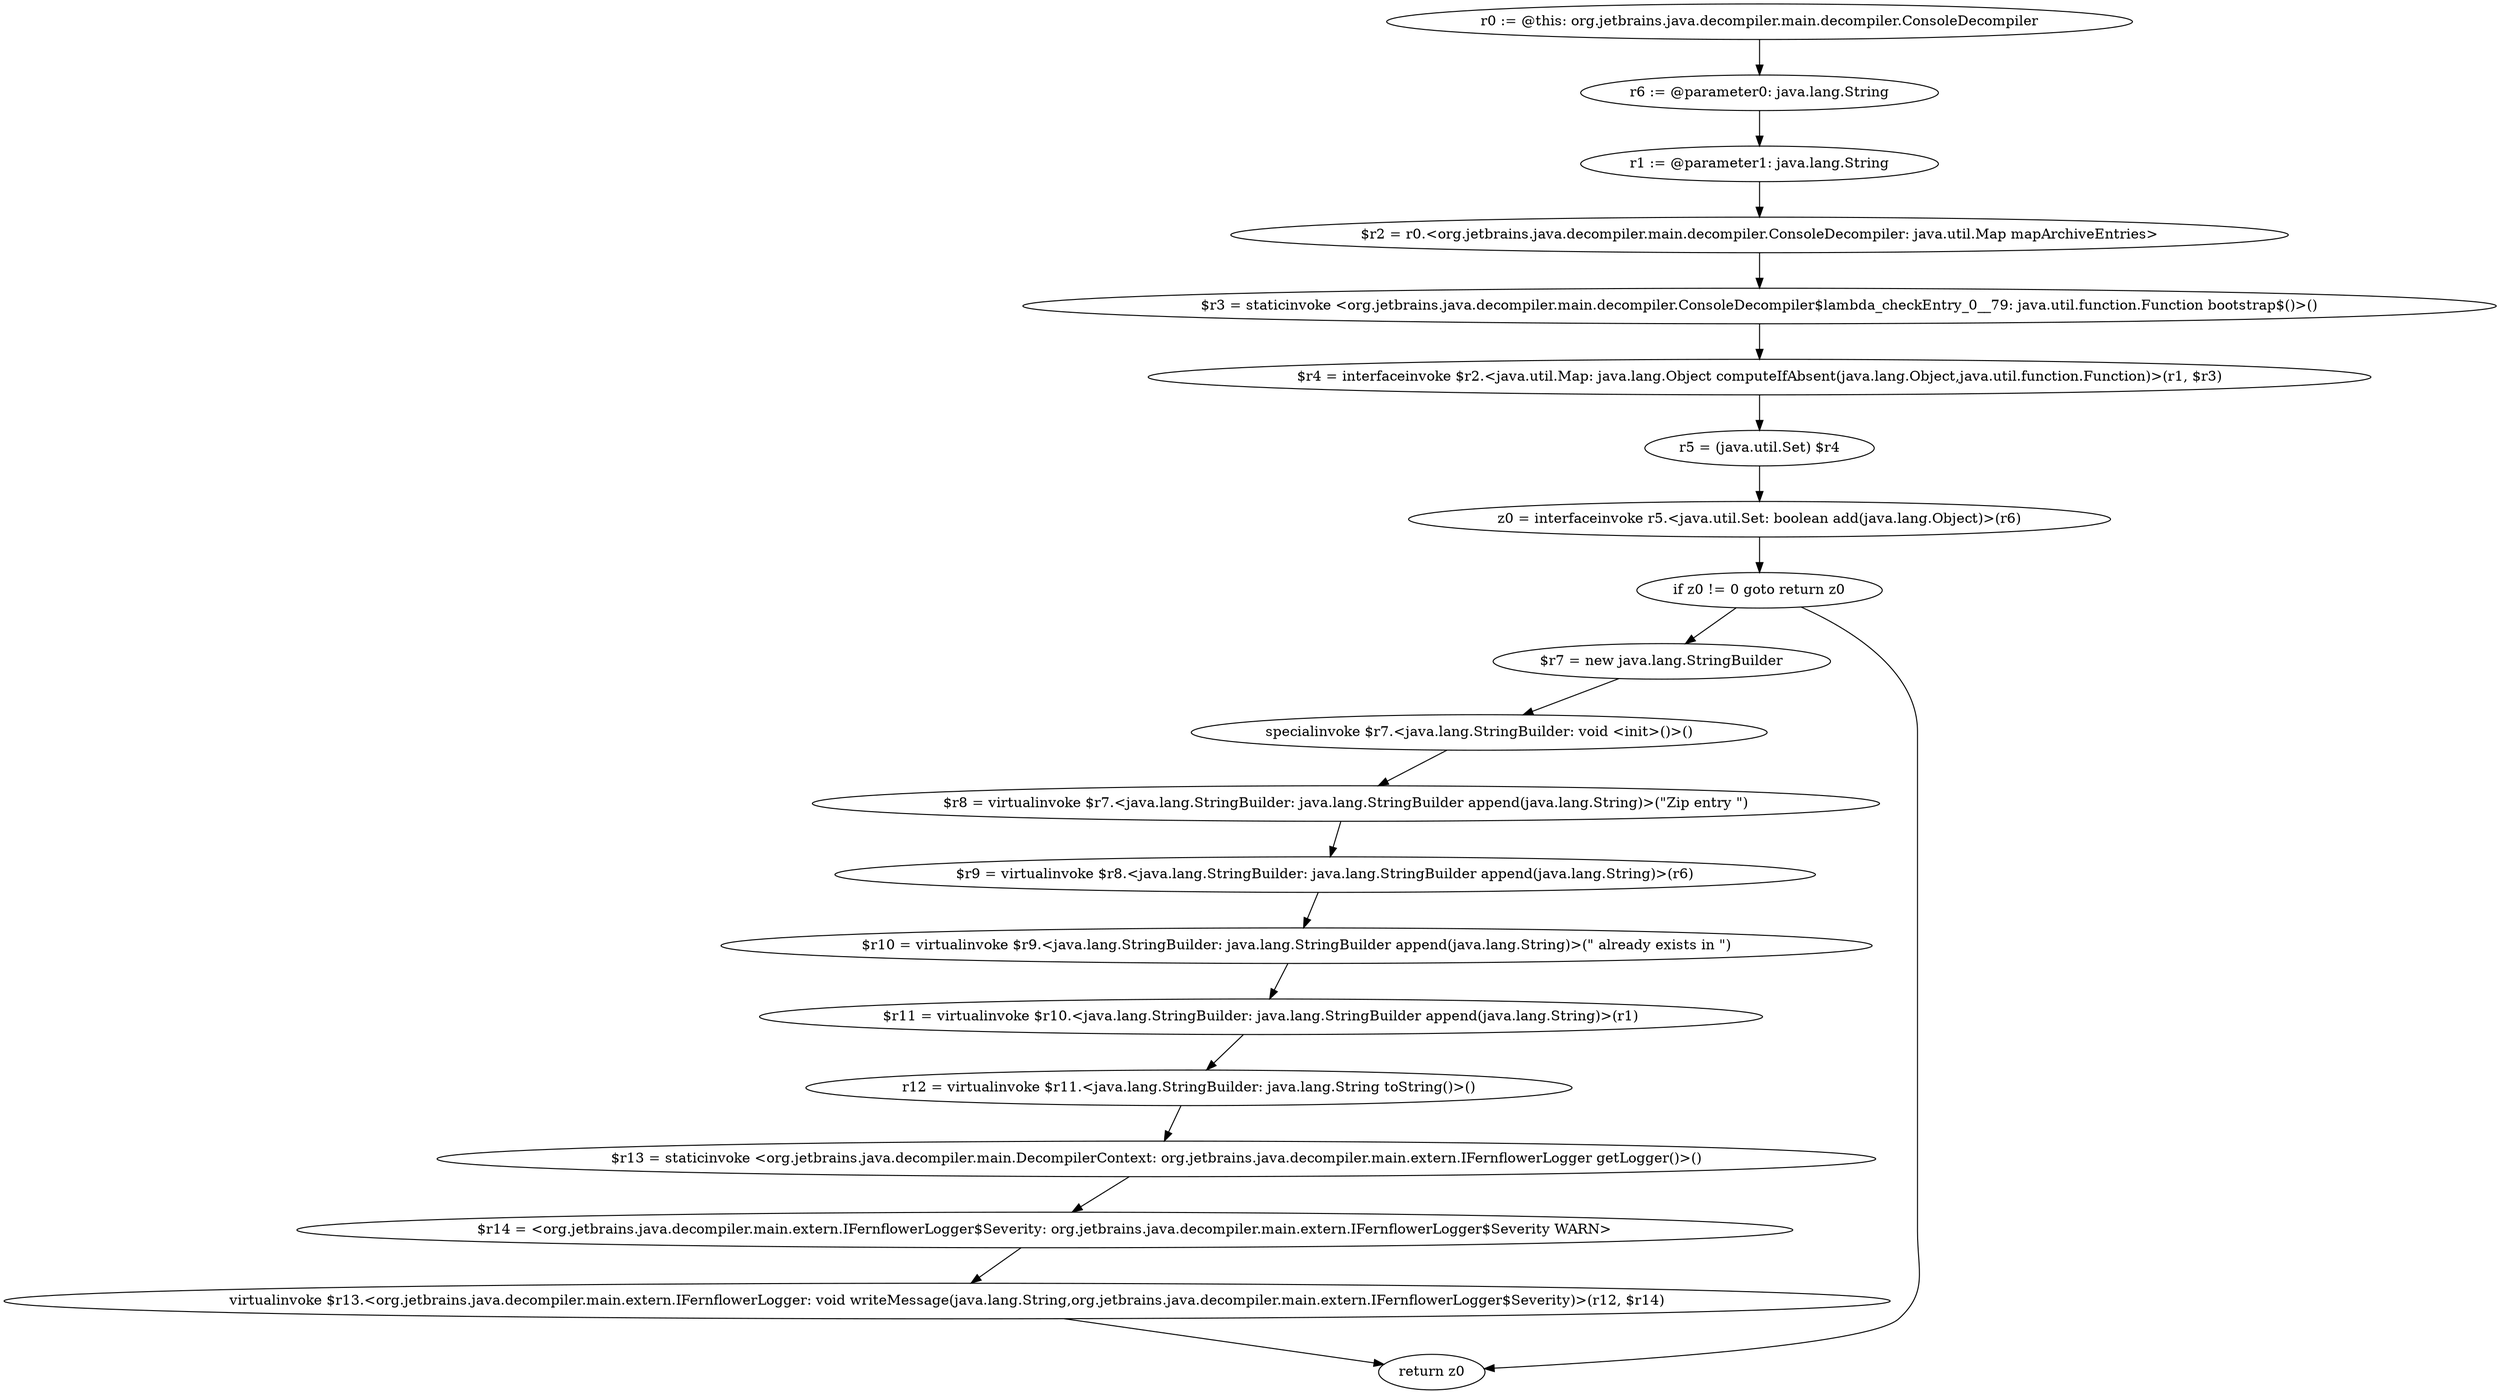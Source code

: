 digraph "unitGraph" {
    "r0 := @this: org.jetbrains.java.decompiler.main.decompiler.ConsoleDecompiler"
    "r6 := @parameter0: java.lang.String"
    "r1 := @parameter1: java.lang.String"
    "$r2 = r0.<org.jetbrains.java.decompiler.main.decompiler.ConsoleDecompiler: java.util.Map mapArchiveEntries>"
    "$r3 = staticinvoke <org.jetbrains.java.decompiler.main.decompiler.ConsoleDecompiler$lambda_checkEntry_0__79: java.util.function.Function bootstrap$()>()"
    "$r4 = interfaceinvoke $r2.<java.util.Map: java.lang.Object computeIfAbsent(java.lang.Object,java.util.function.Function)>(r1, $r3)"
    "r5 = (java.util.Set) $r4"
    "z0 = interfaceinvoke r5.<java.util.Set: boolean add(java.lang.Object)>(r6)"
    "if z0 != 0 goto return z0"
    "$r7 = new java.lang.StringBuilder"
    "specialinvoke $r7.<java.lang.StringBuilder: void <init>()>()"
    "$r8 = virtualinvoke $r7.<java.lang.StringBuilder: java.lang.StringBuilder append(java.lang.String)>(\"Zip entry \")"
    "$r9 = virtualinvoke $r8.<java.lang.StringBuilder: java.lang.StringBuilder append(java.lang.String)>(r6)"
    "$r10 = virtualinvoke $r9.<java.lang.StringBuilder: java.lang.StringBuilder append(java.lang.String)>(\" already exists in \")"
    "$r11 = virtualinvoke $r10.<java.lang.StringBuilder: java.lang.StringBuilder append(java.lang.String)>(r1)"
    "r12 = virtualinvoke $r11.<java.lang.StringBuilder: java.lang.String toString()>()"
    "$r13 = staticinvoke <org.jetbrains.java.decompiler.main.DecompilerContext: org.jetbrains.java.decompiler.main.extern.IFernflowerLogger getLogger()>()"
    "$r14 = <org.jetbrains.java.decompiler.main.extern.IFernflowerLogger$Severity: org.jetbrains.java.decompiler.main.extern.IFernflowerLogger$Severity WARN>"
    "virtualinvoke $r13.<org.jetbrains.java.decompiler.main.extern.IFernflowerLogger: void writeMessage(java.lang.String,org.jetbrains.java.decompiler.main.extern.IFernflowerLogger$Severity)>(r12, $r14)"
    "return z0"
    "r0 := @this: org.jetbrains.java.decompiler.main.decompiler.ConsoleDecompiler"->"r6 := @parameter0: java.lang.String";
    "r6 := @parameter0: java.lang.String"->"r1 := @parameter1: java.lang.String";
    "r1 := @parameter1: java.lang.String"->"$r2 = r0.<org.jetbrains.java.decompiler.main.decompiler.ConsoleDecompiler: java.util.Map mapArchiveEntries>";
    "$r2 = r0.<org.jetbrains.java.decompiler.main.decompiler.ConsoleDecompiler: java.util.Map mapArchiveEntries>"->"$r3 = staticinvoke <org.jetbrains.java.decompiler.main.decompiler.ConsoleDecompiler$lambda_checkEntry_0__79: java.util.function.Function bootstrap$()>()";
    "$r3 = staticinvoke <org.jetbrains.java.decompiler.main.decompiler.ConsoleDecompiler$lambda_checkEntry_0__79: java.util.function.Function bootstrap$()>()"->"$r4 = interfaceinvoke $r2.<java.util.Map: java.lang.Object computeIfAbsent(java.lang.Object,java.util.function.Function)>(r1, $r3)";
    "$r4 = interfaceinvoke $r2.<java.util.Map: java.lang.Object computeIfAbsent(java.lang.Object,java.util.function.Function)>(r1, $r3)"->"r5 = (java.util.Set) $r4";
    "r5 = (java.util.Set) $r4"->"z0 = interfaceinvoke r5.<java.util.Set: boolean add(java.lang.Object)>(r6)";
    "z0 = interfaceinvoke r5.<java.util.Set: boolean add(java.lang.Object)>(r6)"->"if z0 != 0 goto return z0";
    "if z0 != 0 goto return z0"->"$r7 = new java.lang.StringBuilder";
    "if z0 != 0 goto return z0"->"return z0";
    "$r7 = new java.lang.StringBuilder"->"specialinvoke $r7.<java.lang.StringBuilder: void <init>()>()";
    "specialinvoke $r7.<java.lang.StringBuilder: void <init>()>()"->"$r8 = virtualinvoke $r7.<java.lang.StringBuilder: java.lang.StringBuilder append(java.lang.String)>(\"Zip entry \")";
    "$r8 = virtualinvoke $r7.<java.lang.StringBuilder: java.lang.StringBuilder append(java.lang.String)>(\"Zip entry \")"->"$r9 = virtualinvoke $r8.<java.lang.StringBuilder: java.lang.StringBuilder append(java.lang.String)>(r6)";
    "$r9 = virtualinvoke $r8.<java.lang.StringBuilder: java.lang.StringBuilder append(java.lang.String)>(r6)"->"$r10 = virtualinvoke $r9.<java.lang.StringBuilder: java.lang.StringBuilder append(java.lang.String)>(\" already exists in \")";
    "$r10 = virtualinvoke $r9.<java.lang.StringBuilder: java.lang.StringBuilder append(java.lang.String)>(\" already exists in \")"->"$r11 = virtualinvoke $r10.<java.lang.StringBuilder: java.lang.StringBuilder append(java.lang.String)>(r1)";
    "$r11 = virtualinvoke $r10.<java.lang.StringBuilder: java.lang.StringBuilder append(java.lang.String)>(r1)"->"r12 = virtualinvoke $r11.<java.lang.StringBuilder: java.lang.String toString()>()";
    "r12 = virtualinvoke $r11.<java.lang.StringBuilder: java.lang.String toString()>()"->"$r13 = staticinvoke <org.jetbrains.java.decompiler.main.DecompilerContext: org.jetbrains.java.decompiler.main.extern.IFernflowerLogger getLogger()>()";
    "$r13 = staticinvoke <org.jetbrains.java.decompiler.main.DecompilerContext: org.jetbrains.java.decompiler.main.extern.IFernflowerLogger getLogger()>()"->"$r14 = <org.jetbrains.java.decompiler.main.extern.IFernflowerLogger$Severity: org.jetbrains.java.decompiler.main.extern.IFernflowerLogger$Severity WARN>";
    "$r14 = <org.jetbrains.java.decompiler.main.extern.IFernflowerLogger$Severity: org.jetbrains.java.decompiler.main.extern.IFernflowerLogger$Severity WARN>"->"virtualinvoke $r13.<org.jetbrains.java.decompiler.main.extern.IFernflowerLogger: void writeMessage(java.lang.String,org.jetbrains.java.decompiler.main.extern.IFernflowerLogger$Severity)>(r12, $r14)";
    "virtualinvoke $r13.<org.jetbrains.java.decompiler.main.extern.IFernflowerLogger: void writeMessage(java.lang.String,org.jetbrains.java.decompiler.main.extern.IFernflowerLogger$Severity)>(r12, $r14)"->"return z0";
}
